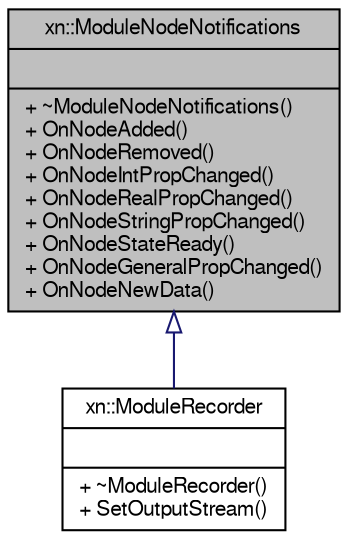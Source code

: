 digraph G
{
  edge [fontname="FreeSans",fontsize="10",labelfontname="FreeSans",labelfontsize="10"];
  node [fontname="FreeSans",fontsize="10",shape=record];
  Node1 [label="{xn::ModuleNodeNotifications\n||+ ~ModuleNodeNotifications()\l+ OnNodeAdded()\l+ OnNodeRemoved()\l+ OnNodeIntPropChanged()\l+ OnNodeRealPropChanged()\l+ OnNodeStringPropChanged()\l+ OnNodeStateReady()\l+ OnNodeGeneralPropChanged()\l+ OnNodeNewData()\l}",height=0.2,width=0.4,color="black", fillcolor="grey75", style="filled" fontcolor="black"];
  Node1 -> Node2 [dir=back,color="midnightblue",fontsize="10",style="solid",arrowtail="empty",fontname="FreeSans"];
  Node2 [label="{xn::ModuleRecorder\n||+ ~ModuleRecorder()\l+ SetOutputStream()\l}",height=0.2,width=0.4,color="black", fillcolor="white", style="filled",URL="$classxn_1_1_module_recorder.html"];
}
